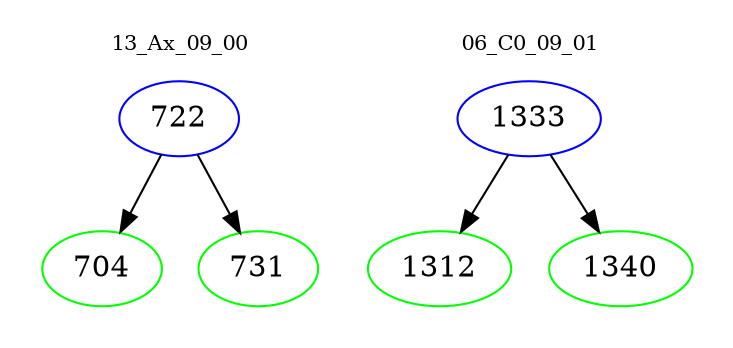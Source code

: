 digraph{
subgraph cluster_0 {
color = white
label = "13_Ax_09_00";
fontsize=10;
T0_722 [label="722", color="blue"]
T0_722 -> T0_704 [color="black"]
T0_704 [label="704", color="green"]
T0_722 -> T0_731 [color="black"]
T0_731 [label="731", color="green"]
}
subgraph cluster_1 {
color = white
label = "06_C0_09_01";
fontsize=10;
T1_1333 [label="1333", color="blue"]
T1_1333 -> T1_1312 [color="black"]
T1_1312 [label="1312", color="green"]
T1_1333 -> T1_1340 [color="black"]
T1_1340 [label="1340", color="green"]
}
}
